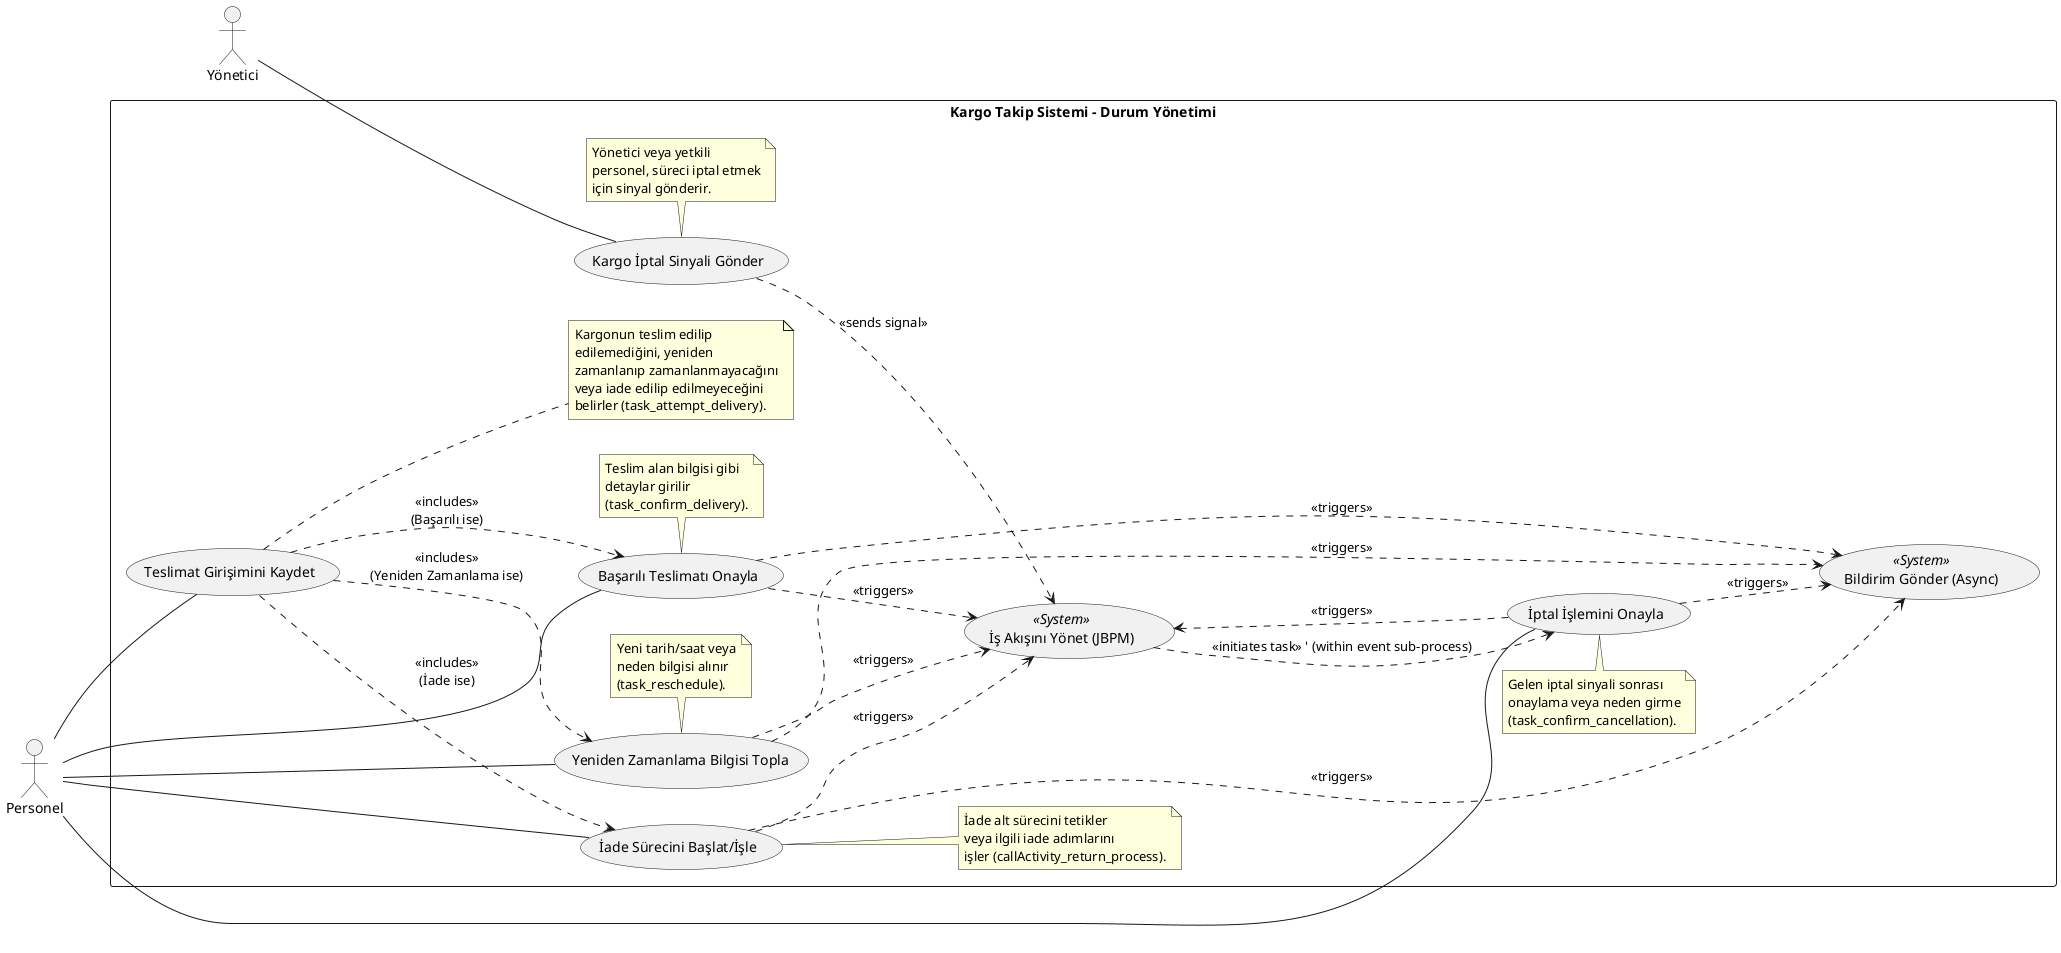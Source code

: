 @startuml KargoDurumGuncelleme_UseCase
left to right direction

actor "Personel" as Employee
actor "Yönetici" as Admin

rectangle "Kargo Takip Sistemi - Durum Yönetimi" {
  ' Ana tetikleyici görev (Teslimatçı veya operasyon personeli yapar)
  usecase "Teslimat Girişimini Kaydet" as UC_RecordAttempt
    note right
     Kargonun teslim edilip
     edilemediğini, yeniden
     zamanlanıp zamanlanmayacağını
     veya iade edilip edilmeyeceğini
     belirler (task_attempt_delivery).
    end note

  ' Başarılı Teslimat Senaryosu
  usecase "Başarılı Teslimatı Onayla" as UC_ConfirmDelivery
    note bottom
     Teslim alan bilgisi gibi
     detaylar girilir
     (task_confirm_delivery).
    end note

  ' Başarısız Teslimat -> Yeniden Zamanlama Senaryosu
  usecase "Yeniden Zamanlama Bilgisi Topla" as UC_Reschedule
     note bottom
     Yeni tarih/saat veya
     neden bilgisi alınır
     (task_reschedule).
     end note

  ' Başarısız Teslimat -> İade Senaryosu
  usecase "İade Sürecini Başlat/İşle" as UC_HandleReturn
     note right
     İade alt sürecini tetikler
     veya ilgili iade adımlarını
     işler (callActivity_return_process).
    end note

  ' İptal Senaryosu (Ayrı bir akış olarak tetiklenir)
   usecase "İptal İşlemini Onayla" as UC_ConfirmCancel
     note top
     Gelen iptal sinyali sonrası
     onaylama veya neden girme
     (task_confirm_cancellation).
     end note
   usecase "Kargo İptal Sinyali Gönder" as UC_SendCancelSignal
     note bottom
     Yönetici veya yetkili
     personel, süreci iptal etmek
     için sinyal gönderir.
     end note

  ' Sistem Use Cases (Arka Plan)
  usecase "İş Akışını Yönet (JBPM)" as UC_ManageWorkflow <<System>>
  usecase "Bildirim Gönder (Async)" as UC_SendNotification <<System>>

}

' Aktör Etkileşimleri
Employee -- UC_RecordAttempt
Employee -- UC_ConfirmDelivery
Employee -- UC_Reschedule
Employee -- UC_HandleReturn
Employee -- UC_ConfirmCancel

' Yönetici İptal Başlatabilir
Admin -- UC_SendCancelSignal
' (Alternatif: Personel de iptal başlatabilir)
' Employee -- UC_SendCancelSignal

' İlişkiler ve Tetiklemeler
UC_RecordAttempt ..> UC_ConfirmDelivery : <<includes>>\n(Başarılı ise)
UC_RecordAttempt ..> UC_Reschedule : <<includes>>\n(Yeniden Zamanlama ise)
UC_RecordAttempt ..> UC_HandleReturn : <<includes>>\n(İade ise)

' Tüm bu görevler iş akışını ilerletir
UC_ConfirmDelivery ..> UC_ManageWorkflow : <<triggers>>
UC_Reschedule ..> UC_ManageWorkflow : <<triggers>>
UC_HandleReturn ..> UC_ManageWorkflow : <<triggers>>
UC_ConfirmCancel ..> UC_ManageWorkflow : <<triggers>>

' İptal sinyali, onaylama görevini içeren alt süreci başlatır
UC_SendCancelSignal ..> UC_ManageWorkflow : <<sends signal>>
UC_ManageWorkflow ..> UC_ConfirmCancel : <<initiates task>> ' (within event sub-process)


' Önemli durum değişiklikleri bildirim gönderir
UC_ConfirmDelivery ..> UC_SendNotification : <<triggers>>
UC_Reschedule ..> UC_SendNotification : <<triggers>>
UC_HandleReturn ..> UC_SendNotification : <<triggers>>
UC_ConfirmCancel ..> UC_SendNotification : <<triggers>>


@enduml